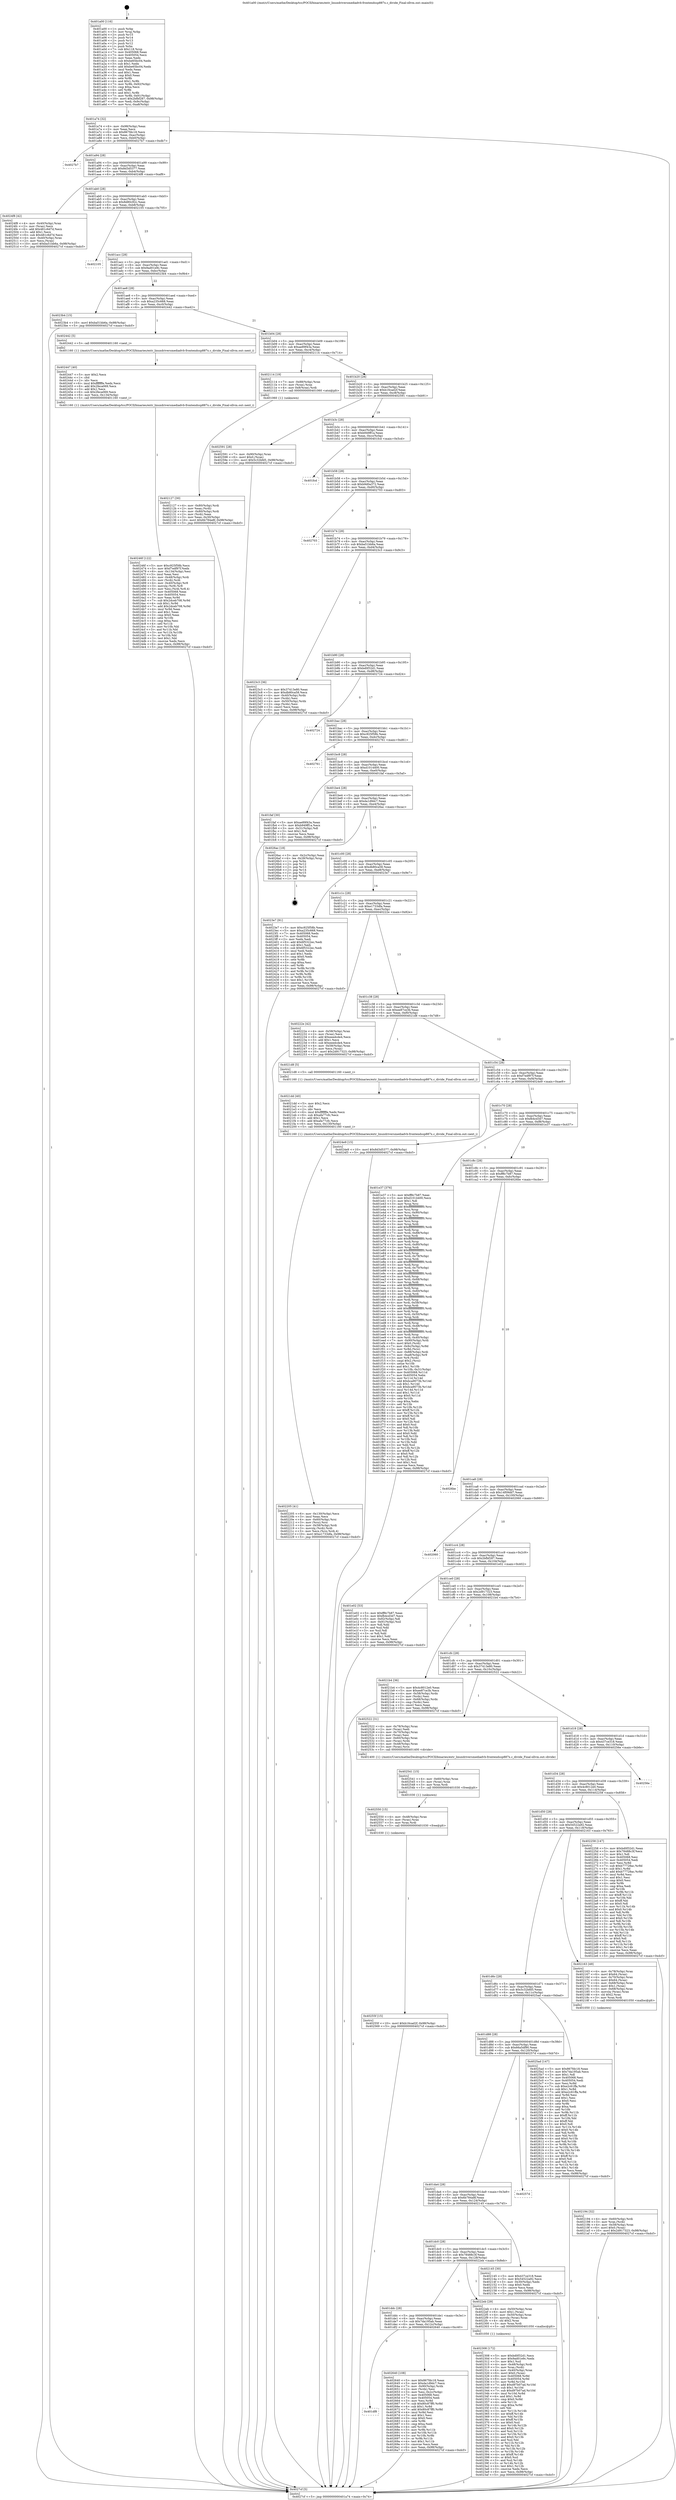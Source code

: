 digraph "0x401a00" {
  label = "0x401a00 (/mnt/c/Users/mathe/Desktop/tcc/POCII/binaries/extr_linuxdriversmediadvb-frontendssp887x.c_divide_Final-ollvm.out::main(0))"
  labelloc = "t"
  node[shape=record]

  Entry [label="",width=0.3,height=0.3,shape=circle,fillcolor=black,style=filled]
  "0x401a74" [label="{
     0x401a74 [32]\l
     | [instrs]\l
     &nbsp;&nbsp;0x401a74 \<+6\>: mov -0x98(%rbp),%eax\l
     &nbsp;&nbsp;0x401a7a \<+2\>: mov %eax,%ecx\l
     &nbsp;&nbsp;0x401a7c \<+6\>: sub $0x867fdc18,%ecx\l
     &nbsp;&nbsp;0x401a82 \<+6\>: mov %eax,-0xac(%rbp)\l
     &nbsp;&nbsp;0x401a88 \<+6\>: mov %ecx,-0xb0(%rbp)\l
     &nbsp;&nbsp;0x401a8e \<+6\>: je 00000000004027b7 \<main+0xdb7\>\l
  }"]
  "0x4027b7" [label="{
     0x4027b7\l
  }", style=dashed]
  "0x401a94" [label="{
     0x401a94 [28]\l
     | [instrs]\l
     &nbsp;&nbsp;0x401a94 \<+5\>: jmp 0000000000401a99 \<main+0x99\>\l
     &nbsp;&nbsp;0x401a99 \<+6\>: mov -0xac(%rbp),%eax\l
     &nbsp;&nbsp;0x401a9f \<+5\>: sub $0x8d3d5377,%eax\l
     &nbsp;&nbsp;0x401aa4 \<+6\>: mov %eax,-0xb4(%rbp)\l
     &nbsp;&nbsp;0x401aaa \<+6\>: je 00000000004024f8 \<main+0xaf8\>\l
  }"]
  Exit [label="",width=0.3,height=0.3,shape=circle,fillcolor=black,style=filled,peripheries=2]
  "0x4024f8" [label="{
     0x4024f8 [42]\l
     | [instrs]\l
     &nbsp;&nbsp;0x4024f8 \<+4\>: mov -0x40(%rbp),%rax\l
     &nbsp;&nbsp;0x4024fc \<+2\>: mov (%rax),%ecx\l
     &nbsp;&nbsp;0x4024fe \<+6\>: add $0x481c6d7d,%ecx\l
     &nbsp;&nbsp;0x402504 \<+3\>: add $0x1,%ecx\l
     &nbsp;&nbsp;0x402507 \<+6\>: sub $0x481c6d7d,%ecx\l
     &nbsp;&nbsp;0x40250d \<+4\>: mov -0x40(%rbp),%rax\l
     &nbsp;&nbsp;0x402511 \<+2\>: mov %ecx,(%rax)\l
     &nbsp;&nbsp;0x402513 \<+10\>: movl $0xba51bb6a,-0x98(%rbp)\l
     &nbsp;&nbsp;0x40251d \<+5\>: jmp 00000000004027cf \<main+0xdcf\>\l
  }"]
  "0x401ab0" [label="{
     0x401ab0 [28]\l
     | [instrs]\l
     &nbsp;&nbsp;0x401ab0 \<+5\>: jmp 0000000000401ab5 \<main+0xb5\>\l
     &nbsp;&nbsp;0x401ab5 \<+6\>: mov -0xac(%rbp),%eax\l
     &nbsp;&nbsp;0x401abb \<+5\>: sub $0x8d80c92c,%eax\l
     &nbsp;&nbsp;0x401ac0 \<+6\>: mov %eax,-0xb8(%rbp)\l
     &nbsp;&nbsp;0x401ac6 \<+6\>: je 0000000000402105 \<main+0x705\>\l
  }"]
  "0x401df8" [label="{
     0x401df8\l
  }", style=dashed]
  "0x402105" [label="{
     0x402105\l
  }", style=dashed]
  "0x401acc" [label="{
     0x401acc [28]\l
     | [instrs]\l
     &nbsp;&nbsp;0x401acc \<+5\>: jmp 0000000000401ad1 \<main+0xd1\>\l
     &nbsp;&nbsp;0x401ad1 \<+6\>: mov -0xac(%rbp),%eax\l
     &nbsp;&nbsp;0x401ad7 \<+5\>: sub $0x9ad01e9c,%eax\l
     &nbsp;&nbsp;0x401adc \<+6\>: mov %eax,-0xbc(%rbp)\l
     &nbsp;&nbsp;0x401ae2 \<+6\>: je 00000000004023b4 \<main+0x9b4\>\l
  }"]
  "0x402640" [label="{
     0x402640 [108]\l
     | [instrs]\l
     &nbsp;&nbsp;0x402640 \<+5\>: mov $0x867fdc18,%eax\l
     &nbsp;&nbsp;0x402645 \<+5\>: mov $0xda1d9dc7,%ecx\l
     &nbsp;&nbsp;0x40264a \<+7\>: mov -0x90(%rbp),%rdx\l
     &nbsp;&nbsp;0x402651 \<+2\>: mov (%rdx),%esi\l
     &nbsp;&nbsp;0x402653 \<+3\>: mov %esi,-0x2c(%rbp)\l
     &nbsp;&nbsp;0x402656 \<+7\>: mov 0x405068,%esi\l
     &nbsp;&nbsp;0x40265d \<+7\>: mov 0x405054,%edi\l
     &nbsp;&nbsp;0x402664 \<+3\>: mov %esi,%r8d\l
     &nbsp;&nbsp;0x402667 \<+7\>: sub $0x80c87ff0,%r8d\l
     &nbsp;&nbsp;0x40266e \<+4\>: sub $0x1,%r8d\l
     &nbsp;&nbsp;0x402672 \<+7\>: add $0x80c87ff0,%r8d\l
     &nbsp;&nbsp;0x402679 \<+4\>: imul %r8d,%esi\l
     &nbsp;&nbsp;0x40267d \<+3\>: and $0x1,%esi\l
     &nbsp;&nbsp;0x402680 \<+3\>: cmp $0x0,%esi\l
     &nbsp;&nbsp;0x402683 \<+4\>: sete %r9b\l
     &nbsp;&nbsp;0x402687 \<+3\>: cmp $0xa,%edi\l
     &nbsp;&nbsp;0x40268a \<+4\>: setl %r10b\l
     &nbsp;&nbsp;0x40268e \<+3\>: mov %r9b,%r11b\l
     &nbsp;&nbsp;0x402691 \<+3\>: and %r10b,%r11b\l
     &nbsp;&nbsp;0x402694 \<+3\>: xor %r10b,%r9b\l
     &nbsp;&nbsp;0x402697 \<+3\>: or %r9b,%r11b\l
     &nbsp;&nbsp;0x40269a \<+4\>: test $0x1,%r11b\l
     &nbsp;&nbsp;0x40269e \<+3\>: cmovne %ecx,%eax\l
     &nbsp;&nbsp;0x4026a1 \<+6\>: mov %eax,-0x98(%rbp)\l
     &nbsp;&nbsp;0x4026a7 \<+5\>: jmp 00000000004027cf \<main+0xdcf\>\l
  }"]
  "0x4023b4" [label="{
     0x4023b4 [15]\l
     | [instrs]\l
     &nbsp;&nbsp;0x4023b4 \<+10\>: movl $0xba51bb6a,-0x98(%rbp)\l
     &nbsp;&nbsp;0x4023be \<+5\>: jmp 00000000004027cf \<main+0xdcf\>\l
  }"]
  "0x401ae8" [label="{
     0x401ae8 [28]\l
     | [instrs]\l
     &nbsp;&nbsp;0x401ae8 \<+5\>: jmp 0000000000401aed \<main+0xed\>\l
     &nbsp;&nbsp;0x401aed \<+6\>: mov -0xac(%rbp),%eax\l
     &nbsp;&nbsp;0x401af3 \<+5\>: sub $0xa235c668,%eax\l
     &nbsp;&nbsp;0x401af8 \<+6\>: mov %eax,-0xc0(%rbp)\l
     &nbsp;&nbsp;0x401afe \<+6\>: je 0000000000402442 \<main+0xa42\>\l
  }"]
  "0x40255f" [label="{
     0x40255f [15]\l
     | [instrs]\l
     &nbsp;&nbsp;0x40255f \<+10\>: movl $0xb16cad2f,-0x98(%rbp)\l
     &nbsp;&nbsp;0x402569 \<+5\>: jmp 00000000004027cf \<main+0xdcf\>\l
  }"]
  "0x402442" [label="{
     0x402442 [5]\l
     | [instrs]\l
     &nbsp;&nbsp;0x402442 \<+5\>: call 0000000000401160 \<next_i\>\l
     | [calls]\l
     &nbsp;&nbsp;0x401160 \{1\} (/mnt/c/Users/mathe/Desktop/tcc/POCII/binaries/extr_linuxdriversmediadvb-frontendssp887x.c_divide_Final-ollvm.out::next_i)\l
  }"]
  "0x401b04" [label="{
     0x401b04 [28]\l
     | [instrs]\l
     &nbsp;&nbsp;0x401b04 \<+5\>: jmp 0000000000401b09 \<main+0x109\>\l
     &nbsp;&nbsp;0x401b09 \<+6\>: mov -0xac(%rbp),%eax\l
     &nbsp;&nbsp;0x401b0f \<+5\>: sub $0xae89f43a,%eax\l
     &nbsp;&nbsp;0x401b14 \<+6\>: mov %eax,-0xc4(%rbp)\l
     &nbsp;&nbsp;0x401b1a \<+6\>: je 0000000000402114 \<main+0x714\>\l
  }"]
  "0x402550" [label="{
     0x402550 [15]\l
     | [instrs]\l
     &nbsp;&nbsp;0x402550 \<+4\>: mov -0x48(%rbp),%rax\l
     &nbsp;&nbsp;0x402554 \<+3\>: mov (%rax),%rax\l
     &nbsp;&nbsp;0x402557 \<+3\>: mov %rax,%rdi\l
     &nbsp;&nbsp;0x40255a \<+5\>: call 0000000000401030 \<free@plt\>\l
     | [calls]\l
     &nbsp;&nbsp;0x401030 \{1\} (unknown)\l
  }"]
  "0x402114" [label="{
     0x402114 [19]\l
     | [instrs]\l
     &nbsp;&nbsp;0x402114 \<+7\>: mov -0x88(%rbp),%rax\l
     &nbsp;&nbsp;0x40211b \<+3\>: mov (%rax),%rax\l
     &nbsp;&nbsp;0x40211e \<+4\>: mov 0x8(%rax),%rdi\l
     &nbsp;&nbsp;0x402122 \<+5\>: call 0000000000401060 \<atoi@plt\>\l
     | [calls]\l
     &nbsp;&nbsp;0x401060 \{1\} (unknown)\l
  }"]
  "0x401b20" [label="{
     0x401b20 [28]\l
     | [instrs]\l
     &nbsp;&nbsp;0x401b20 \<+5\>: jmp 0000000000401b25 \<main+0x125\>\l
     &nbsp;&nbsp;0x401b25 \<+6\>: mov -0xac(%rbp),%eax\l
     &nbsp;&nbsp;0x401b2b \<+5\>: sub $0xb16cad2f,%eax\l
     &nbsp;&nbsp;0x401b30 \<+6\>: mov %eax,-0xc8(%rbp)\l
     &nbsp;&nbsp;0x401b36 \<+6\>: je 0000000000402591 \<main+0xb91\>\l
  }"]
  "0x402541" [label="{
     0x402541 [15]\l
     | [instrs]\l
     &nbsp;&nbsp;0x402541 \<+4\>: mov -0x60(%rbp),%rax\l
     &nbsp;&nbsp;0x402545 \<+3\>: mov (%rax),%rax\l
     &nbsp;&nbsp;0x402548 \<+3\>: mov %rax,%rdi\l
     &nbsp;&nbsp;0x40254b \<+5\>: call 0000000000401030 \<free@plt\>\l
     | [calls]\l
     &nbsp;&nbsp;0x401030 \{1\} (unknown)\l
  }"]
  "0x402591" [label="{
     0x402591 [28]\l
     | [instrs]\l
     &nbsp;&nbsp;0x402591 \<+7\>: mov -0x90(%rbp),%rax\l
     &nbsp;&nbsp;0x402598 \<+6\>: movl $0x0,(%rax)\l
     &nbsp;&nbsp;0x40259e \<+10\>: movl $0x5c32bfd5,-0x98(%rbp)\l
     &nbsp;&nbsp;0x4025a8 \<+5\>: jmp 00000000004027cf \<main+0xdcf\>\l
  }"]
  "0x401b3c" [label="{
     0x401b3c [28]\l
     | [instrs]\l
     &nbsp;&nbsp;0x401b3c \<+5\>: jmp 0000000000401b41 \<main+0x141\>\l
     &nbsp;&nbsp;0x401b41 \<+6\>: mov -0xac(%rbp),%eax\l
     &nbsp;&nbsp;0x401b47 \<+5\>: sub $0xb949ff1a,%eax\l
     &nbsp;&nbsp;0x401b4c \<+6\>: mov %eax,-0xcc(%rbp)\l
     &nbsp;&nbsp;0x401b52 \<+6\>: je 0000000000401fcd \<main+0x5cd\>\l
  }"]
  "0x40246f" [label="{
     0x40246f [122]\l
     | [instrs]\l
     &nbsp;&nbsp;0x40246f \<+5\>: mov $0xc925f58b,%ecx\l
     &nbsp;&nbsp;0x402474 \<+5\>: mov $0xf7edf97f,%edx\l
     &nbsp;&nbsp;0x402479 \<+6\>: mov -0x134(%rbp),%esi\l
     &nbsp;&nbsp;0x40247f \<+3\>: imul %eax,%esi\l
     &nbsp;&nbsp;0x402482 \<+4\>: mov -0x48(%rbp),%rdi\l
     &nbsp;&nbsp;0x402486 \<+3\>: mov (%rdi),%rdi\l
     &nbsp;&nbsp;0x402489 \<+4\>: mov -0x40(%rbp),%r8\l
     &nbsp;&nbsp;0x40248d \<+3\>: movslq (%r8),%r8\l
     &nbsp;&nbsp;0x402490 \<+4\>: mov %esi,(%rdi,%r8,4)\l
     &nbsp;&nbsp;0x402494 \<+7\>: mov 0x405068,%eax\l
     &nbsp;&nbsp;0x40249b \<+7\>: mov 0x405054,%esi\l
     &nbsp;&nbsp;0x4024a2 \<+3\>: mov %eax,%r9d\l
     &nbsp;&nbsp;0x4024a5 \<+7\>: sub $0x2dceb708,%r9d\l
     &nbsp;&nbsp;0x4024ac \<+4\>: sub $0x1,%r9d\l
     &nbsp;&nbsp;0x4024b0 \<+7\>: add $0x2dceb708,%r9d\l
     &nbsp;&nbsp;0x4024b7 \<+4\>: imul %r9d,%eax\l
     &nbsp;&nbsp;0x4024bb \<+3\>: and $0x1,%eax\l
     &nbsp;&nbsp;0x4024be \<+3\>: cmp $0x0,%eax\l
     &nbsp;&nbsp;0x4024c1 \<+4\>: sete %r10b\l
     &nbsp;&nbsp;0x4024c5 \<+3\>: cmp $0xa,%esi\l
     &nbsp;&nbsp;0x4024c8 \<+4\>: setl %r11b\l
     &nbsp;&nbsp;0x4024cc \<+3\>: mov %r10b,%bl\l
     &nbsp;&nbsp;0x4024cf \<+3\>: and %r11b,%bl\l
     &nbsp;&nbsp;0x4024d2 \<+3\>: xor %r11b,%r10b\l
     &nbsp;&nbsp;0x4024d5 \<+3\>: or %r10b,%bl\l
     &nbsp;&nbsp;0x4024d8 \<+3\>: test $0x1,%bl\l
     &nbsp;&nbsp;0x4024db \<+3\>: cmovne %edx,%ecx\l
     &nbsp;&nbsp;0x4024de \<+6\>: mov %ecx,-0x98(%rbp)\l
     &nbsp;&nbsp;0x4024e4 \<+5\>: jmp 00000000004027cf \<main+0xdcf\>\l
  }"]
  "0x401fcd" [label="{
     0x401fcd\l
  }", style=dashed]
  "0x401b58" [label="{
     0x401b58 [28]\l
     | [instrs]\l
     &nbsp;&nbsp;0x401b58 \<+5\>: jmp 0000000000401b5d \<main+0x15d\>\l
     &nbsp;&nbsp;0x401b5d \<+6\>: mov -0xac(%rbp),%eax\l
     &nbsp;&nbsp;0x401b63 \<+5\>: sub $0xb9d0a372,%eax\l
     &nbsp;&nbsp;0x401b68 \<+6\>: mov %eax,-0xd0(%rbp)\l
     &nbsp;&nbsp;0x401b6e \<+6\>: je 0000000000402703 \<main+0xd03\>\l
  }"]
  "0x402447" [label="{
     0x402447 [40]\l
     | [instrs]\l
     &nbsp;&nbsp;0x402447 \<+5\>: mov $0x2,%ecx\l
     &nbsp;&nbsp;0x40244c \<+1\>: cltd\l
     &nbsp;&nbsp;0x40244d \<+2\>: idiv %ecx\l
     &nbsp;&nbsp;0x40244f \<+6\>: imul $0xfffffffe,%edx,%ecx\l
     &nbsp;&nbsp;0x402455 \<+6\>: add $0x2feca069,%ecx\l
     &nbsp;&nbsp;0x40245b \<+3\>: add $0x1,%ecx\l
     &nbsp;&nbsp;0x40245e \<+6\>: sub $0x2feca069,%ecx\l
     &nbsp;&nbsp;0x402464 \<+6\>: mov %ecx,-0x134(%rbp)\l
     &nbsp;&nbsp;0x40246a \<+5\>: call 0000000000401160 \<next_i\>\l
     | [calls]\l
     &nbsp;&nbsp;0x401160 \{1\} (/mnt/c/Users/mathe/Desktop/tcc/POCII/binaries/extr_linuxdriversmediadvb-frontendssp887x.c_divide_Final-ollvm.out::next_i)\l
  }"]
  "0x402703" [label="{
     0x402703\l
  }", style=dashed]
  "0x401b74" [label="{
     0x401b74 [28]\l
     | [instrs]\l
     &nbsp;&nbsp;0x401b74 \<+5\>: jmp 0000000000401b79 \<main+0x179\>\l
     &nbsp;&nbsp;0x401b79 \<+6\>: mov -0xac(%rbp),%eax\l
     &nbsp;&nbsp;0x401b7f \<+5\>: sub $0xba51bb6a,%eax\l
     &nbsp;&nbsp;0x401b84 \<+6\>: mov %eax,-0xd4(%rbp)\l
     &nbsp;&nbsp;0x401b8a \<+6\>: je 00000000004023c3 \<main+0x9c3\>\l
  }"]
  "0x402308" [label="{
     0x402308 [172]\l
     | [instrs]\l
     &nbsp;&nbsp;0x402308 \<+5\>: mov $0xbd0f32d1,%ecx\l
     &nbsp;&nbsp;0x40230d \<+5\>: mov $0x9ad01e9c,%edx\l
     &nbsp;&nbsp;0x402312 \<+3\>: mov $0x1,%sil\l
     &nbsp;&nbsp;0x402315 \<+4\>: mov -0x48(%rbp),%rdi\l
     &nbsp;&nbsp;0x402319 \<+3\>: mov %rax,(%rdi)\l
     &nbsp;&nbsp;0x40231c \<+4\>: mov -0x40(%rbp),%rax\l
     &nbsp;&nbsp;0x402320 \<+6\>: movl $0x0,(%rax)\l
     &nbsp;&nbsp;0x402326 \<+8\>: mov 0x405068,%r8d\l
     &nbsp;&nbsp;0x40232e \<+8\>: mov 0x405054,%r9d\l
     &nbsp;&nbsp;0x402336 \<+3\>: mov %r8d,%r10d\l
     &nbsp;&nbsp;0x402339 \<+7\>: add $0xd97b07ad,%r10d\l
     &nbsp;&nbsp;0x402340 \<+4\>: sub $0x1,%r10d\l
     &nbsp;&nbsp;0x402344 \<+7\>: sub $0xd97b07ad,%r10d\l
     &nbsp;&nbsp;0x40234b \<+4\>: imul %r10d,%r8d\l
     &nbsp;&nbsp;0x40234f \<+4\>: and $0x1,%r8d\l
     &nbsp;&nbsp;0x402353 \<+4\>: cmp $0x0,%r8d\l
     &nbsp;&nbsp;0x402357 \<+4\>: sete %r11b\l
     &nbsp;&nbsp;0x40235b \<+4\>: cmp $0xa,%r9d\l
     &nbsp;&nbsp;0x40235f \<+3\>: setl %bl\l
     &nbsp;&nbsp;0x402362 \<+3\>: mov %r11b,%r14b\l
     &nbsp;&nbsp;0x402365 \<+4\>: xor $0xff,%r14b\l
     &nbsp;&nbsp;0x402369 \<+3\>: mov %bl,%r15b\l
     &nbsp;&nbsp;0x40236c \<+4\>: xor $0xff,%r15b\l
     &nbsp;&nbsp;0x402370 \<+4\>: xor $0x0,%sil\l
     &nbsp;&nbsp;0x402374 \<+3\>: mov %r14b,%r12b\l
     &nbsp;&nbsp;0x402377 \<+4\>: and $0x0,%r12b\l
     &nbsp;&nbsp;0x40237b \<+3\>: and %sil,%r11b\l
     &nbsp;&nbsp;0x40237e \<+3\>: mov %r15b,%r13b\l
     &nbsp;&nbsp;0x402381 \<+4\>: and $0x0,%r13b\l
     &nbsp;&nbsp;0x402385 \<+3\>: and %sil,%bl\l
     &nbsp;&nbsp;0x402388 \<+3\>: or %r11b,%r12b\l
     &nbsp;&nbsp;0x40238b \<+3\>: or %bl,%r13b\l
     &nbsp;&nbsp;0x40238e \<+3\>: xor %r13b,%r12b\l
     &nbsp;&nbsp;0x402391 \<+3\>: or %r15b,%r14b\l
     &nbsp;&nbsp;0x402394 \<+4\>: xor $0xff,%r14b\l
     &nbsp;&nbsp;0x402398 \<+4\>: or $0x0,%sil\l
     &nbsp;&nbsp;0x40239c \<+3\>: and %sil,%r14b\l
     &nbsp;&nbsp;0x40239f \<+3\>: or %r14b,%r12b\l
     &nbsp;&nbsp;0x4023a2 \<+4\>: test $0x1,%r12b\l
     &nbsp;&nbsp;0x4023a6 \<+3\>: cmovne %edx,%ecx\l
     &nbsp;&nbsp;0x4023a9 \<+6\>: mov %ecx,-0x98(%rbp)\l
     &nbsp;&nbsp;0x4023af \<+5\>: jmp 00000000004027cf \<main+0xdcf\>\l
  }"]
  "0x4023c3" [label="{
     0x4023c3 [36]\l
     | [instrs]\l
     &nbsp;&nbsp;0x4023c3 \<+5\>: mov $0x37413e80,%eax\l
     &nbsp;&nbsp;0x4023c8 \<+5\>: mov $0xdb80ca58,%ecx\l
     &nbsp;&nbsp;0x4023cd \<+4\>: mov -0x40(%rbp),%rdx\l
     &nbsp;&nbsp;0x4023d1 \<+2\>: mov (%rdx),%esi\l
     &nbsp;&nbsp;0x4023d3 \<+4\>: mov -0x50(%rbp),%rdx\l
     &nbsp;&nbsp;0x4023d7 \<+2\>: cmp (%rdx),%esi\l
     &nbsp;&nbsp;0x4023d9 \<+3\>: cmovl %ecx,%eax\l
     &nbsp;&nbsp;0x4023dc \<+6\>: mov %eax,-0x98(%rbp)\l
     &nbsp;&nbsp;0x4023e2 \<+5\>: jmp 00000000004027cf \<main+0xdcf\>\l
  }"]
  "0x401b90" [label="{
     0x401b90 [28]\l
     | [instrs]\l
     &nbsp;&nbsp;0x401b90 \<+5\>: jmp 0000000000401b95 \<main+0x195\>\l
     &nbsp;&nbsp;0x401b95 \<+6\>: mov -0xac(%rbp),%eax\l
     &nbsp;&nbsp;0x401b9b \<+5\>: sub $0xbd0f32d1,%eax\l
     &nbsp;&nbsp;0x401ba0 \<+6\>: mov %eax,-0xd8(%rbp)\l
     &nbsp;&nbsp;0x401ba6 \<+6\>: je 0000000000402724 \<main+0xd24\>\l
  }"]
  "0x401ddc" [label="{
     0x401ddc [28]\l
     | [instrs]\l
     &nbsp;&nbsp;0x401ddc \<+5\>: jmp 0000000000401de1 \<main+0x3e1\>\l
     &nbsp;&nbsp;0x401de1 \<+6\>: mov -0xac(%rbp),%eax\l
     &nbsp;&nbsp;0x401de7 \<+5\>: sub $0x7da195ab,%eax\l
     &nbsp;&nbsp;0x401dec \<+6\>: mov %eax,-0x12c(%rbp)\l
     &nbsp;&nbsp;0x401df2 \<+6\>: je 0000000000402640 \<main+0xc40\>\l
  }"]
  "0x402724" [label="{
     0x402724\l
  }", style=dashed]
  "0x401bac" [label="{
     0x401bac [28]\l
     | [instrs]\l
     &nbsp;&nbsp;0x401bac \<+5\>: jmp 0000000000401bb1 \<main+0x1b1\>\l
     &nbsp;&nbsp;0x401bb1 \<+6\>: mov -0xac(%rbp),%eax\l
     &nbsp;&nbsp;0x401bb7 \<+5\>: sub $0xc925f58b,%eax\l
     &nbsp;&nbsp;0x401bbc \<+6\>: mov %eax,-0xdc(%rbp)\l
     &nbsp;&nbsp;0x401bc2 \<+6\>: je 0000000000402761 \<main+0xd61\>\l
  }"]
  "0x4022eb" [label="{
     0x4022eb [29]\l
     | [instrs]\l
     &nbsp;&nbsp;0x4022eb \<+4\>: mov -0x50(%rbp),%rax\l
     &nbsp;&nbsp;0x4022ef \<+6\>: movl $0x1,(%rax)\l
     &nbsp;&nbsp;0x4022f5 \<+4\>: mov -0x50(%rbp),%rax\l
     &nbsp;&nbsp;0x4022f9 \<+3\>: movslq (%rax),%rax\l
     &nbsp;&nbsp;0x4022fc \<+4\>: shl $0x2,%rax\l
     &nbsp;&nbsp;0x402300 \<+3\>: mov %rax,%rdi\l
     &nbsp;&nbsp;0x402303 \<+5\>: call 0000000000401050 \<malloc@plt\>\l
     | [calls]\l
     &nbsp;&nbsp;0x401050 \{1\} (unknown)\l
  }"]
  "0x402761" [label="{
     0x402761\l
  }", style=dashed]
  "0x401bc8" [label="{
     0x401bc8 [28]\l
     | [instrs]\l
     &nbsp;&nbsp;0x401bc8 \<+5\>: jmp 0000000000401bcd \<main+0x1cd\>\l
     &nbsp;&nbsp;0x401bcd \<+6\>: mov -0xac(%rbp),%eax\l
     &nbsp;&nbsp;0x401bd3 \<+5\>: sub $0xd1014400,%eax\l
     &nbsp;&nbsp;0x401bd8 \<+6\>: mov %eax,-0xe0(%rbp)\l
     &nbsp;&nbsp;0x401bde \<+6\>: je 0000000000401faf \<main+0x5af\>\l
  }"]
  "0x402205" [label="{
     0x402205 [41]\l
     | [instrs]\l
     &nbsp;&nbsp;0x402205 \<+6\>: mov -0x130(%rbp),%ecx\l
     &nbsp;&nbsp;0x40220b \<+3\>: imul %eax,%ecx\l
     &nbsp;&nbsp;0x40220e \<+4\>: mov -0x60(%rbp),%rsi\l
     &nbsp;&nbsp;0x402212 \<+3\>: mov (%rsi),%rsi\l
     &nbsp;&nbsp;0x402215 \<+4\>: mov -0x58(%rbp),%rdi\l
     &nbsp;&nbsp;0x402219 \<+3\>: movslq (%rdi),%rdi\l
     &nbsp;&nbsp;0x40221c \<+3\>: mov %ecx,(%rsi,%rdi,4)\l
     &nbsp;&nbsp;0x40221f \<+10\>: movl $0xe1733dfa,-0x98(%rbp)\l
     &nbsp;&nbsp;0x402229 \<+5\>: jmp 00000000004027cf \<main+0xdcf\>\l
  }"]
  "0x401faf" [label="{
     0x401faf [30]\l
     | [instrs]\l
     &nbsp;&nbsp;0x401faf \<+5\>: mov $0xae89f43a,%eax\l
     &nbsp;&nbsp;0x401fb4 \<+5\>: mov $0xb949ff1a,%ecx\l
     &nbsp;&nbsp;0x401fb9 \<+3\>: mov -0x31(%rbp),%dl\l
     &nbsp;&nbsp;0x401fbc \<+3\>: test $0x1,%dl\l
     &nbsp;&nbsp;0x401fbf \<+3\>: cmovne %ecx,%eax\l
     &nbsp;&nbsp;0x401fc2 \<+6\>: mov %eax,-0x98(%rbp)\l
     &nbsp;&nbsp;0x401fc8 \<+5\>: jmp 00000000004027cf \<main+0xdcf\>\l
  }"]
  "0x401be4" [label="{
     0x401be4 [28]\l
     | [instrs]\l
     &nbsp;&nbsp;0x401be4 \<+5\>: jmp 0000000000401be9 \<main+0x1e9\>\l
     &nbsp;&nbsp;0x401be9 \<+6\>: mov -0xac(%rbp),%eax\l
     &nbsp;&nbsp;0x401bef \<+5\>: sub $0xda1d9dc7,%eax\l
     &nbsp;&nbsp;0x401bf4 \<+6\>: mov %eax,-0xe4(%rbp)\l
     &nbsp;&nbsp;0x401bfa \<+6\>: je 00000000004026ac \<main+0xcac\>\l
  }"]
  "0x4021dd" [label="{
     0x4021dd [40]\l
     | [instrs]\l
     &nbsp;&nbsp;0x4021dd \<+5\>: mov $0x2,%ecx\l
     &nbsp;&nbsp;0x4021e2 \<+1\>: cltd\l
     &nbsp;&nbsp;0x4021e3 \<+2\>: idiv %ecx\l
     &nbsp;&nbsp;0x4021e5 \<+6\>: imul $0xfffffffe,%edx,%ecx\l
     &nbsp;&nbsp;0x4021eb \<+6\>: sub $0xafa77cfc,%ecx\l
     &nbsp;&nbsp;0x4021f1 \<+3\>: add $0x1,%ecx\l
     &nbsp;&nbsp;0x4021f4 \<+6\>: add $0xafa77cfc,%ecx\l
     &nbsp;&nbsp;0x4021fa \<+6\>: mov %ecx,-0x130(%rbp)\l
     &nbsp;&nbsp;0x402200 \<+5\>: call 0000000000401160 \<next_i\>\l
     | [calls]\l
     &nbsp;&nbsp;0x401160 \{1\} (/mnt/c/Users/mathe/Desktop/tcc/POCII/binaries/extr_linuxdriversmediadvb-frontendssp887x.c_divide_Final-ollvm.out::next_i)\l
  }"]
  "0x4026ac" [label="{
     0x4026ac [18]\l
     | [instrs]\l
     &nbsp;&nbsp;0x4026ac \<+3\>: mov -0x2c(%rbp),%eax\l
     &nbsp;&nbsp;0x4026af \<+4\>: lea -0x28(%rbp),%rsp\l
     &nbsp;&nbsp;0x4026b3 \<+1\>: pop %rbx\l
     &nbsp;&nbsp;0x4026b4 \<+2\>: pop %r12\l
     &nbsp;&nbsp;0x4026b6 \<+2\>: pop %r13\l
     &nbsp;&nbsp;0x4026b8 \<+2\>: pop %r14\l
     &nbsp;&nbsp;0x4026ba \<+2\>: pop %r15\l
     &nbsp;&nbsp;0x4026bc \<+1\>: pop %rbp\l
     &nbsp;&nbsp;0x4026bd \<+1\>: ret\l
  }"]
  "0x401c00" [label="{
     0x401c00 [28]\l
     | [instrs]\l
     &nbsp;&nbsp;0x401c00 \<+5\>: jmp 0000000000401c05 \<main+0x205\>\l
     &nbsp;&nbsp;0x401c05 \<+6\>: mov -0xac(%rbp),%eax\l
     &nbsp;&nbsp;0x401c0b \<+5\>: sub $0xdb80ca58,%eax\l
     &nbsp;&nbsp;0x401c10 \<+6\>: mov %eax,-0xe8(%rbp)\l
     &nbsp;&nbsp;0x401c16 \<+6\>: je 00000000004023e7 \<main+0x9e7\>\l
  }"]
  "0x402194" [label="{
     0x402194 [32]\l
     | [instrs]\l
     &nbsp;&nbsp;0x402194 \<+4\>: mov -0x60(%rbp),%rdi\l
     &nbsp;&nbsp;0x402198 \<+3\>: mov %rax,(%rdi)\l
     &nbsp;&nbsp;0x40219b \<+4\>: mov -0x58(%rbp),%rax\l
     &nbsp;&nbsp;0x40219f \<+6\>: movl $0x0,(%rax)\l
     &nbsp;&nbsp;0x4021a5 \<+10\>: movl $0x2d917323,-0x98(%rbp)\l
     &nbsp;&nbsp;0x4021af \<+5\>: jmp 00000000004027cf \<main+0xdcf\>\l
  }"]
  "0x4023e7" [label="{
     0x4023e7 [91]\l
     | [instrs]\l
     &nbsp;&nbsp;0x4023e7 \<+5\>: mov $0xc925f58b,%eax\l
     &nbsp;&nbsp;0x4023ec \<+5\>: mov $0xa235c668,%ecx\l
     &nbsp;&nbsp;0x4023f1 \<+7\>: mov 0x405068,%edx\l
     &nbsp;&nbsp;0x4023f8 \<+7\>: mov 0x405054,%esi\l
     &nbsp;&nbsp;0x4023ff \<+2\>: mov %edx,%edi\l
     &nbsp;&nbsp;0x402401 \<+6\>: add $0x6f5322ec,%edi\l
     &nbsp;&nbsp;0x402407 \<+3\>: sub $0x1,%edi\l
     &nbsp;&nbsp;0x40240a \<+6\>: sub $0x6f5322ec,%edi\l
     &nbsp;&nbsp;0x402410 \<+3\>: imul %edi,%edx\l
     &nbsp;&nbsp;0x402413 \<+3\>: and $0x1,%edx\l
     &nbsp;&nbsp;0x402416 \<+3\>: cmp $0x0,%edx\l
     &nbsp;&nbsp;0x402419 \<+4\>: sete %r8b\l
     &nbsp;&nbsp;0x40241d \<+3\>: cmp $0xa,%esi\l
     &nbsp;&nbsp;0x402420 \<+4\>: setl %r9b\l
     &nbsp;&nbsp;0x402424 \<+3\>: mov %r8b,%r10b\l
     &nbsp;&nbsp;0x402427 \<+3\>: and %r9b,%r10b\l
     &nbsp;&nbsp;0x40242a \<+3\>: xor %r9b,%r8b\l
     &nbsp;&nbsp;0x40242d \<+3\>: or %r8b,%r10b\l
     &nbsp;&nbsp;0x402430 \<+4\>: test $0x1,%r10b\l
     &nbsp;&nbsp;0x402434 \<+3\>: cmovne %ecx,%eax\l
     &nbsp;&nbsp;0x402437 \<+6\>: mov %eax,-0x98(%rbp)\l
     &nbsp;&nbsp;0x40243d \<+5\>: jmp 00000000004027cf \<main+0xdcf\>\l
  }"]
  "0x401c1c" [label="{
     0x401c1c [28]\l
     | [instrs]\l
     &nbsp;&nbsp;0x401c1c \<+5\>: jmp 0000000000401c21 \<main+0x221\>\l
     &nbsp;&nbsp;0x401c21 \<+6\>: mov -0xac(%rbp),%eax\l
     &nbsp;&nbsp;0x401c27 \<+5\>: sub $0xe1733dfa,%eax\l
     &nbsp;&nbsp;0x401c2c \<+6\>: mov %eax,-0xec(%rbp)\l
     &nbsp;&nbsp;0x401c32 \<+6\>: je 000000000040222e \<main+0x82e\>\l
  }"]
  "0x401dc0" [label="{
     0x401dc0 [28]\l
     | [instrs]\l
     &nbsp;&nbsp;0x401dc0 \<+5\>: jmp 0000000000401dc5 \<main+0x3c5\>\l
     &nbsp;&nbsp;0x401dc5 \<+6\>: mov -0xac(%rbp),%eax\l
     &nbsp;&nbsp;0x401dcb \<+5\>: sub $0x78488c3f,%eax\l
     &nbsp;&nbsp;0x401dd0 \<+6\>: mov %eax,-0x128(%rbp)\l
     &nbsp;&nbsp;0x401dd6 \<+6\>: je 00000000004022eb \<main+0x8eb\>\l
  }"]
  "0x40222e" [label="{
     0x40222e [42]\l
     | [instrs]\l
     &nbsp;&nbsp;0x40222e \<+4\>: mov -0x58(%rbp),%rax\l
     &nbsp;&nbsp;0x402232 \<+2\>: mov (%rax),%ecx\l
     &nbsp;&nbsp;0x402234 \<+6\>: add $0xeeedcde4,%ecx\l
     &nbsp;&nbsp;0x40223a \<+3\>: add $0x1,%ecx\l
     &nbsp;&nbsp;0x40223d \<+6\>: sub $0xeeedcde4,%ecx\l
     &nbsp;&nbsp;0x402243 \<+4\>: mov -0x58(%rbp),%rax\l
     &nbsp;&nbsp;0x402247 \<+2\>: mov %ecx,(%rax)\l
     &nbsp;&nbsp;0x402249 \<+10\>: movl $0x2d917323,-0x98(%rbp)\l
     &nbsp;&nbsp;0x402253 \<+5\>: jmp 00000000004027cf \<main+0xdcf\>\l
  }"]
  "0x401c38" [label="{
     0x401c38 [28]\l
     | [instrs]\l
     &nbsp;&nbsp;0x401c38 \<+5\>: jmp 0000000000401c3d \<main+0x23d\>\l
     &nbsp;&nbsp;0x401c3d \<+6\>: mov -0xac(%rbp),%eax\l
     &nbsp;&nbsp;0x401c43 \<+5\>: sub $0xee87ce3b,%eax\l
     &nbsp;&nbsp;0x401c48 \<+6\>: mov %eax,-0xf0(%rbp)\l
     &nbsp;&nbsp;0x401c4e \<+6\>: je 00000000004021d8 \<main+0x7d8\>\l
  }"]
  "0x402145" [label="{
     0x402145 [30]\l
     | [instrs]\l
     &nbsp;&nbsp;0x402145 \<+5\>: mov $0x437ce318,%eax\l
     &nbsp;&nbsp;0x40214a \<+5\>: mov $0x54522a92,%ecx\l
     &nbsp;&nbsp;0x40214f \<+3\>: mov -0x30(%rbp),%edx\l
     &nbsp;&nbsp;0x402152 \<+3\>: cmp $0x0,%edx\l
     &nbsp;&nbsp;0x402155 \<+3\>: cmove %ecx,%eax\l
     &nbsp;&nbsp;0x402158 \<+6\>: mov %eax,-0x98(%rbp)\l
     &nbsp;&nbsp;0x40215e \<+5\>: jmp 00000000004027cf \<main+0xdcf\>\l
  }"]
  "0x4021d8" [label="{
     0x4021d8 [5]\l
     | [instrs]\l
     &nbsp;&nbsp;0x4021d8 \<+5\>: call 0000000000401160 \<next_i\>\l
     | [calls]\l
     &nbsp;&nbsp;0x401160 \{1\} (/mnt/c/Users/mathe/Desktop/tcc/POCII/binaries/extr_linuxdriversmediadvb-frontendssp887x.c_divide_Final-ollvm.out::next_i)\l
  }"]
  "0x401c54" [label="{
     0x401c54 [28]\l
     | [instrs]\l
     &nbsp;&nbsp;0x401c54 \<+5\>: jmp 0000000000401c59 \<main+0x259\>\l
     &nbsp;&nbsp;0x401c59 \<+6\>: mov -0xac(%rbp),%eax\l
     &nbsp;&nbsp;0x401c5f \<+5\>: sub $0xf7edf97f,%eax\l
     &nbsp;&nbsp;0x401c64 \<+6\>: mov %eax,-0xf4(%rbp)\l
     &nbsp;&nbsp;0x401c6a \<+6\>: je 00000000004024e9 \<main+0xae9\>\l
  }"]
  "0x401da4" [label="{
     0x401da4 [28]\l
     | [instrs]\l
     &nbsp;&nbsp;0x401da4 \<+5\>: jmp 0000000000401da9 \<main+0x3a9\>\l
     &nbsp;&nbsp;0x401da9 \<+6\>: mov -0xac(%rbp),%eax\l
     &nbsp;&nbsp;0x401daf \<+5\>: sub $0x6b784a8f,%eax\l
     &nbsp;&nbsp;0x401db4 \<+6\>: mov %eax,-0x124(%rbp)\l
     &nbsp;&nbsp;0x401dba \<+6\>: je 0000000000402145 \<main+0x745\>\l
  }"]
  "0x4024e9" [label="{
     0x4024e9 [15]\l
     | [instrs]\l
     &nbsp;&nbsp;0x4024e9 \<+10\>: movl $0x8d3d5377,-0x98(%rbp)\l
     &nbsp;&nbsp;0x4024f3 \<+5\>: jmp 00000000004027cf \<main+0xdcf\>\l
  }"]
  "0x401c70" [label="{
     0x401c70 [28]\l
     | [instrs]\l
     &nbsp;&nbsp;0x401c70 \<+5\>: jmp 0000000000401c75 \<main+0x275\>\l
     &nbsp;&nbsp;0x401c75 \<+6\>: mov -0xac(%rbp),%eax\l
     &nbsp;&nbsp;0x401c7b \<+5\>: sub $0xfb4cd3d7,%eax\l
     &nbsp;&nbsp;0x401c80 \<+6\>: mov %eax,-0xf8(%rbp)\l
     &nbsp;&nbsp;0x401c86 \<+6\>: je 0000000000401e37 \<main+0x437\>\l
  }"]
  "0x40257d" [label="{
     0x40257d\l
  }", style=dashed]
  "0x401e37" [label="{
     0x401e37 [376]\l
     | [instrs]\l
     &nbsp;&nbsp;0x401e37 \<+5\>: mov $0xff8c7b87,%eax\l
     &nbsp;&nbsp;0x401e3c \<+5\>: mov $0xd1014400,%ecx\l
     &nbsp;&nbsp;0x401e41 \<+2\>: mov $0x1,%dl\l
     &nbsp;&nbsp;0x401e43 \<+3\>: mov %rsp,%rsi\l
     &nbsp;&nbsp;0x401e46 \<+4\>: add $0xfffffffffffffff0,%rsi\l
     &nbsp;&nbsp;0x401e4a \<+3\>: mov %rsi,%rsp\l
     &nbsp;&nbsp;0x401e4d \<+7\>: mov %rsi,-0x90(%rbp)\l
     &nbsp;&nbsp;0x401e54 \<+3\>: mov %rsp,%rsi\l
     &nbsp;&nbsp;0x401e57 \<+4\>: add $0xfffffffffffffff0,%rsi\l
     &nbsp;&nbsp;0x401e5b \<+3\>: mov %rsi,%rsp\l
     &nbsp;&nbsp;0x401e5e \<+3\>: mov %rsp,%rdi\l
     &nbsp;&nbsp;0x401e61 \<+4\>: add $0xfffffffffffffff0,%rdi\l
     &nbsp;&nbsp;0x401e65 \<+3\>: mov %rdi,%rsp\l
     &nbsp;&nbsp;0x401e68 \<+7\>: mov %rdi,-0x88(%rbp)\l
     &nbsp;&nbsp;0x401e6f \<+3\>: mov %rsp,%rdi\l
     &nbsp;&nbsp;0x401e72 \<+4\>: add $0xfffffffffffffff0,%rdi\l
     &nbsp;&nbsp;0x401e76 \<+3\>: mov %rdi,%rsp\l
     &nbsp;&nbsp;0x401e79 \<+4\>: mov %rdi,-0x80(%rbp)\l
     &nbsp;&nbsp;0x401e7d \<+3\>: mov %rsp,%rdi\l
     &nbsp;&nbsp;0x401e80 \<+4\>: add $0xfffffffffffffff0,%rdi\l
     &nbsp;&nbsp;0x401e84 \<+3\>: mov %rdi,%rsp\l
     &nbsp;&nbsp;0x401e87 \<+4\>: mov %rdi,-0x78(%rbp)\l
     &nbsp;&nbsp;0x401e8b \<+3\>: mov %rsp,%rdi\l
     &nbsp;&nbsp;0x401e8e \<+4\>: add $0xfffffffffffffff0,%rdi\l
     &nbsp;&nbsp;0x401e92 \<+3\>: mov %rdi,%rsp\l
     &nbsp;&nbsp;0x401e95 \<+4\>: mov %rdi,-0x70(%rbp)\l
     &nbsp;&nbsp;0x401e99 \<+3\>: mov %rsp,%rdi\l
     &nbsp;&nbsp;0x401e9c \<+4\>: add $0xfffffffffffffff0,%rdi\l
     &nbsp;&nbsp;0x401ea0 \<+3\>: mov %rdi,%rsp\l
     &nbsp;&nbsp;0x401ea3 \<+4\>: mov %rdi,-0x68(%rbp)\l
     &nbsp;&nbsp;0x401ea7 \<+3\>: mov %rsp,%rdi\l
     &nbsp;&nbsp;0x401eaa \<+4\>: add $0xfffffffffffffff0,%rdi\l
     &nbsp;&nbsp;0x401eae \<+3\>: mov %rdi,%rsp\l
     &nbsp;&nbsp;0x401eb1 \<+4\>: mov %rdi,-0x60(%rbp)\l
     &nbsp;&nbsp;0x401eb5 \<+3\>: mov %rsp,%rdi\l
     &nbsp;&nbsp;0x401eb8 \<+4\>: add $0xfffffffffffffff0,%rdi\l
     &nbsp;&nbsp;0x401ebc \<+3\>: mov %rdi,%rsp\l
     &nbsp;&nbsp;0x401ebf \<+4\>: mov %rdi,-0x58(%rbp)\l
     &nbsp;&nbsp;0x401ec3 \<+3\>: mov %rsp,%rdi\l
     &nbsp;&nbsp;0x401ec6 \<+4\>: add $0xfffffffffffffff0,%rdi\l
     &nbsp;&nbsp;0x401eca \<+3\>: mov %rdi,%rsp\l
     &nbsp;&nbsp;0x401ecd \<+4\>: mov %rdi,-0x50(%rbp)\l
     &nbsp;&nbsp;0x401ed1 \<+3\>: mov %rsp,%rdi\l
     &nbsp;&nbsp;0x401ed4 \<+4\>: add $0xfffffffffffffff0,%rdi\l
     &nbsp;&nbsp;0x401ed8 \<+3\>: mov %rdi,%rsp\l
     &nbsp;&nbsp;0x401edb \<+4\>: mov %rdi,-0x48(%rbp)\l
     &nbsp;&nbsp;0x401edf \<+3\>: mov %rsp,%rdi\l
     &nbsp;&nbsp;0x401ee2 \<+4\>: add $0xfffffffffffffff0,%rdi\l
     &nbsp;&nbsp;0x401ee6 \<+3\>: mov %rdi,%rsp\l
     &nbsp;&nbsp;0x401ee9 \<+4\>: mov %rdi,-0x40(%rbp)\l
     &nbsp;&nbsp;0x401eed \<+7\>: mov -0x90(%rbp),%rdi\l
     &nbsp;&nbsp;0x401ef4 \<+6\>: movl $0x0,(%rdi)\l
     &nbsp;&nbsp;0x401efa \<+7\>: mov -0x9c(%rbp),%r8d\l
     &nbsp;&nbsp;0x401f01 \<+3\>: mov %r8d,(%rsi)\l
     &nbsp;&nbsp;0x401f04 \<+7\>: mov -0x88(%rbp),%rdi\l
     &nbsp;&nbsp;0x401f0b \<+7\>: mov -0xa8(%rbp),%r9\l
     &nbsp;&nbsp;0x401f12 \<+3\>: mov %r9,(%rdi)\l
     &nbsp;&nbsp;0x401f15 \<+3\>: cmpl $0x2,(%rsi)\l
     &nbsp;&nbsp;0x401f18 \<+4\>: setne %r10b\l
     &nbsp;&nbsp;0x401f1c \<+4\>: and $0x1,%r10b\l
     &nbsp;&nbsp;0x401f20 \<+4\>: mov %r10b,-0x31(%rbp)\l
     &nbsp;&nbsp;0x401f24 \<+8\>: mov 0x405068,%r11d\l
     &nbsp;&nbsp;0x401f2c \<+7\>: mov 0x405054,%ebx\l
     &nbsp;&nbsp;0x401f33 \<+3\>: mov %r11d,%r14d\l
     &nbsp;&nbsp;0x401f36 \<+7\>: add $0xbca9073b,%r14d\l
     &nbsp;&nbsp;0x401f3d \<+4\>: sub $0x1,%r14d\l
     &nbsp;&nbsp;0x401f41 \<+7\>: sub $0xbca9073b,%r14d\l
     &nbsp;&nbsp;0x401f48 \<+4\>: imul %r14d,%r11d\l
     &nbsp;&nbsp;0x401f4c \<+4\>: and $0x1,%r11d\l
     &nbsp;&nbsp;0x401f50 \<+4\>: cmp $0x0,%r11d\l
     &nbsp;&nbsp;0x401f54 \<+4\>: sete %r10b\l
     &nbsp;&nbsp;0x401f58 \<+3\>: cmp $0xa,%ebx\l
     &nbsp;&nbsp;0x401f5b \<+4\>: setl %r15b\l
     &nbsp;&nbsp;0x401f5f \<+3\>: mov %r10b,%r12b\l
     &nbsp;&nbsp;0x401f62 \<+4\>: xor $0xff,%r12b\l
     &nbsp;&nbsp;0x401f66 \<+3\>: mov %r15b,%r13b\l
     &nbsp;&nbsp;0x401f69 \<+4\>: xor $0xff,%r13b\l
     &nbsp;&nbsp;0x401f6d \<+3\>: xor $0x0,%dl\l
     &nbsp;&nbsp;0x401f70 \<+3\>: mov %r12b,%sil\l
     &nbsp;&nbsp;0x401f73 \<+4\>: and $0x0,%sil\l
     &nbsp;&nbsp;0x401f77 \<+3\>: and %dl,%r10b\l
     &nbsp;&nbsp;0x401f7a \<+3\>: mov %r13b,%dil\l
     &nbsp;&nbsp;0x401f7d \<+4\>: and $0x0,%dil\l
     &nbsp;&nbsp;0x401f81 \<+3\>: and %dl,%r15b\l
     &nbsp;&nbsp;0x401f84 \<+3\>: or %r10b,%sil\l
     &nbsp;&nbsp;0x401f87 \<+3\>: or %r15b,%dil\l
     &nbsp;&nbsp;0x401f8a \<+3\>: xor %dil,%sil\l
     &nbsp;&nbsp;0x401f8d \<+3\>: or %r13b,%r12b\l
     &nbsp;&nbsp;0x401f90 \<+4\>: xor $0xff,%r12b\l
     &nbsp;&nbsp;0x401f94 \<+3\>: or $0x0,%dl\l
     &nbsp;&nbsp;0x401f97 \<+3\>: and %dl,%r12b\l
     &nbsp;&nbsp;0x401f9a \<+3\>: or %r12b,%sil\l
     &nbsp;&nbsp;0x401f9d \<+4\>: test $0x1,%sil\l
     &nbsp;&nbsp;0x401fa1 \<+3\>: cmovne %ecx,%eax\l
     &nbsp;&nbsp;0x401fa4 \<+6\>: mov %eax,-0x98(%rbp)\l
     &nbsp;&nbsp;0x401faa \<+5\>: jmp 00000000004027cf \<main+0xdcf\>\l
  }"]
  "0x401c8c" [label="{
     0x401c8c [28]\l
     | [instrs]\l
     &nbsp;&nbsp;0x401c8c \<+5\>: jmp 0000000000401c91 \<main+0x291\>\l
     &nbsp;&nbsp;0x401c91 \<+6\>: mov -0xac(%rbp),%eax\l
     &nbsp;&nbsp;0x401c97 \<+5\>: sub $0xff8c7b87,%eax\l
     &nbsp;&nbsp;0x401c9c \<+6\>: mov %eax,-0xfc(%rbp)\l
     &nbsp;&nbsp;0x401ca2 \<+6\>: je 00000000004026be \<main+0xcbe\>\l
  }"]
  "0x401d88" [label="{
     0x401d88 [28]\l
     | [instrs]\l
     &nbsp;&nbsp;0x401d88 \<+5\>: jmp 0000000000401d8d \<main+0x38d\>\l
     &nbsp;&nbsp;0x401d8d \<+6\>: mov -0xac(%rbp),%eax\l
     &nbsp;&nbsp;0x401d93 \<+5\>: sub $0x66a5df90,%eax\l
     &nbsp;&nbsp;0x401d98 \<+6\>: mov %eax,-0x120(%rbp)\l
     &nbsp;&nbsp;0x401d9e \<+6\>: je 000000000040257d \<main+0xb7d\>\l
  }"]
  "0x4026be" [label="{
     0x4026be\l
  }", style=dashed]
  "0x401ca8" [label="{
     0x401ca8 [28]\l
     | [instrs]\l
     &nbsp;&nbsp;0x401ca8 \<+5\>: jmp 0000000000401cad \<main+0x2ad\>\l
     &nbsp;&nbsp;0x401cad \<+6\>: mov -0xac(%rbp),%eax\l
     &nbsp;&nbsp;0x401cb3 \<+5\>: sub $0x14f09dd7,%eax\l
     &nbsp;&nbsp;0x401cb8 \<+6\>: mov %eax,-0x100(%rbp)\l
     &nbsp;&nbsp;0x401cbe \<+6\>: je 0000000000402060 \<main+0x660\>\l
  }"]
  "0x4025ad" [label="{
     0x4025ad [147]\l
     | [instrs]\l
     &nbsp;&nbsp;0x4025ad \<+5\>: mov $0x867fdc18,%eax\l
     &nbsp;&nbsp;0x4025b2 \<+5\>: mov $0x7da195ab,%ecx\l
     &nbsp;&nbsp;0x4025b7 \<+2\>: mov $0x1,%dl\l
     &nbsp;&nbsp;0x4025b9 \<+7\>: mov 0x405068,%esi\l
     &nbsp;&nbsp;0x4025c0 \<+7\>: mov 0x405054,%edi\l
     &nbsp;&nbsp;0x4025c7 \<+3\>: mov %esi,%r8d\l
     &nbsp;&nbsp;0x4025ca \<+7\>: sub $0xe2c61ffa,%r8d\l
     &nbsp;&nbsp;0x4025d1 \<+4\>: sub $0x1,%r8d\l
     &nbsp;&nbsp;0x4025d5 \<+7\>: add $0xe2c61ffa,%r8d\l
     &nbsp;&nbsp;0x4025dc \<+4\>: imul %r8d,%esi\l
     &nbsp;&nbsp;0x4025e0 \<+3\>: and $0x1,%esi\l
     &nbsp;&nbsp;0x4025e3 \<+3\>: cmp $0x0,%esi\l
     &nbsp;&nbsp;0x4025e6 \<+4\>: sete %r9b\l
     &nbsp;&nbsp;0x4025ea \<+3\>: cmp $0xa,%edi\l
     &nbsp;&nbsp;0x4025ed \<+4\>: setl %r10b\l
     &nbsp;&nbsp;0x4025f1 \<+3\>: mov %r9b,%r11b\l
     &nbsp;&nbsp;0x4025f4 \<+4\>: xor $0xff,%r11b\l
     &nbsp;&nbsp;0x4025f8 \<+3\>: mov %r10b,%bl\l
     &nbsp;&nbsp;0x4025fb \<+3\>: xor $0xff,%bl\l
     &nbsp;&nbsp;0x4025fe \<+3\>: xor $0x0,%dl\l
     &nbsp;&nbsp;0x402601 \<+3\>: mov %r11b,%r14b\l
     &nbsp;&nbsp;0x402604 \<+4\>: and $0x0,%r14b\l
     &nbsp;&nbsp;0x402608 \<+3\>: and %dl,%r9b\l
     &nbsp;&nbsp;0x40260b \<+3\>: mov %bl,%r15b\l
     &nbsp;&nbsp;0x40260e \<+4\>: and $0x0,%r15b\l
     &nbsp;&nbsp;0x402612 \<+3\>: and %dl,%r10b\l
     &nbsp;&nbsp;0x402615 \<+3\>: or %r9b,%r14b\l
     &nbsp;&nbsp;0x402618 \<+3\>: or %r10b,%r15b\l
     &nbsp;&nbsp;0x40261b \<+3\>: xor %r15b,%r14b\l
     &nbsp;&nbsp;0x40261e \<+3\>: or %bl,%r11b\l
     &nbsp;&nbsp;0x402621 \<+4\>: xor $0xff,%r11b\l
     &nbsp;&nbsp;0x402625 \<+3\>: or $0x0,%dl\l
     &nbsp;&nbsp;0x402628 \<+3\>: and %dl,%r11b\l
     &nbsp;&nbsp;0x40262b \<+3\>: or %r11b,%r14b\l
     &nbsp;&nbsp;0x40262e \<+4\>: test $0x1,%r14b\l
     &nbsp;&nbsp;0x402632 \<+3\>: cmovne %ecx,%eax\l
     &nbsp;&nbsp;0x402635 \<+6\>: mov %eax,-0x98(%rbp)\l
     &nbsp;&nbsp;0x40263b \<+5\>: jmp 00000000004027cf \<main+0xdcf\>\l
  }"]
  "0x402060" [label="{
     0x402060\l
  }", style=dashed]
  "0x401cc4" [label="{
     0x401cc4 [28]\l
     | [instrs]\l
     &nbsp;&nbsp;0x401cc4 \<+5\>: jmp 0000000000401cc9 \<main+0x2c9\>\l
     &nbsp;&nbsp;0x401cc9 \<+6\>: mov -0xac(%rbp),%eax\l
     &nbsp;&nbsp;0x401ccf \<+5\>: sub $0x2bfbf287,%eax\l
     &nbsp;&nbsp;0x401cd4 \<+6\>: mov %eax,-0x104(%rbp)\l
     &nbsp;&nbsp;0x401cda \<+6\>: je 0000000000401e02 \<main+0x402\>\l
  }"]
  "0x401d6c" [label="{
     0x401d6c [28]\l
     | [instrs]\l
     &nbsp;&nbsp;0x401d6c \<+5\>: jmp 0000000000401d71 \<main+0x371\>\l
     &nbsp;&nbsp;0x401d71 \<+6\>: mov -0xac(%rbp),%eax\l
     &nbsp;&nbsp;0x401d77 \<+5\>: sub $0x5c32bfd5,%eax\l
     &nbsp;&nbsp;0x401d7c \<+6\>: mov %eax,-0x11c(%rbp)\l
     &nbsp;&nbsp;0x401d82 \<+6\>: je 00000000004025ad \<main+0xbad\>\l
  }"]
  "0x401e02" [label="{
     0x401e02 [53]\l
     | [instrs]\l
     &nbsp;&nbsp;0x401e02 \<+5\>: mov $0xff8c7b87,%eax\l
     &nbsp;&nbsp;0x401e07 \<+5\>: mov $0xfb4cd3d7,%ecx\l
     &nbsp;&nbsp;0x401e0c \<+6\>: mov -0x92(%rbp),%dl\l
     &nbsp;&nbsp;0x401e12 \<+7\>: mov -0x91(%rbp),%sil\l
     &nbsp;&nbsp;0x401e19 \<+3\>: mov %dl,%dil\l
     &nbsp;&nbsp;0x401e1c \<+3\>: and %sil,%dil\l
     &nbsp;&nbsp;0x401e1f \<+3\>: xor %sil,%dl\l
     &nbsp;&nbsp;0x401e22 \<+3\>: or %dl,%dil\l
     &nbsp;&nbsp;0x401e25 \<+4\>: test $0x1,%dil\l
     &nbsp;&nbsp;0x401e29 \<+3\>: cmovne %ecx,%eax\l
     &nbsp;&nbsp;0x401e2c \<+6\>: mov %eax,-0x98(%rbp)\l
     &nbsp;&nbsp;0x401e32 \<+5\>: jmp 00000000004027cf \<main+0xdcf\>\l
  }"]
  "0x401ce0" [label="{
     0x401ce0 [28]\l
     | [instrs]\l
     &nbsp;&nbsp;0x401ce0 \<+5\>: jmp 0000000000401ce5 \<main+0x2e5\>\l
     &nbsp;&nbsp;0x401ce5 \<+6\>: mov -0xac(%rbp),%eax\l
     &nbsp;&nbsp;0x401ceb \<+5\>: sub $0x2d917323,%eax\l
     &nbsp;&nbsp;0x401cf0 \<+6\>: mov %eax,-0x108(%rbp)\l
     &nbsp;&nbsp;0x401cf6 \<+6\>: je 00000000004021b4 \<main+0x7b4\>\l
  }"]
  "0x4027cf" [label="{
     0x4027cf [5]\l
     | [instrs]\l
     &nbsp;&nbsp;0x4027cf \<+5\>: jmp 0000000000401a74 \<main+0x74\>\l
  }"]
  "0x401a00" [label="{
     0x401a00 [116]\l
     | [instrs]\l
     &nbsp;&nbsp;0x401a00 \<+1\>: push %rbp\l
     &nbsp;&nbsp;0x401a01 \<+3\>: mov %rsp,%rbp\l
     &nbsp;&nbsp;0x401a04 \<+2\>: push %r15\l
     &nbsp;&nbsp;0x401a06 \<+2\>: push %r14\l
     &nbsp;&nbsp;0x401a08 \<+2\>: push %r13\l
     &nbsp;&nbsp;0x401a0a \<+2\>: push %r12\l
     &nbsp;&nbsp;0x401a0c \<+1\>: push %rbx\l
     &nbsp;&nbsp;0x401a0d \<+7\>: sub $0x118,%rsp\l
     &nbsp;&nbsp;0x401a14 \<+7\>: mov 0x405068,%eax\l
     &nbsp;&nbsp;0x401a1b \<+7\>: mov 0x405054,%ecx\l
     &nbsp;&nbsp;0x401a22 \<+2\>: mov %eax,%edx\l
     &nbsp;&nbsp;0x401a24 \<+6\>: sub $0xbe65bc04,%edx\l
     &nbsp;&nbsp;0x401a2a \<+3\>: sub $0x1,%edx\l
     &nbsp;&nbsp;0x401a2d \<+6\>: add $0xbe65bc04,%edx\l
     &nbsp;&nbsp;0x401a33 \<+3\>: imul %edx,%eax\l
     &nbsp;&nbsp;0x401a36 \<+3\>: and $0x1,%eax\l
     &nbsp;&nbsp;0x401a39 \<+3\>: cmp $0x0,%eax\l
     &nbsp;&nbsp;0x401a3c \<+4\>: sete %r8b\l
     &nbsp;&nbsp;0x401a40 \<+4\>: and $0x1,%r8b\l
     &nbsp;&nbsp;0x401a44 \<+7\>: mov %r8b,-0x92(%rbp)\l
     &nbsp;&nbsp;0x401a4b \<+3\>: cmp $0xa,%ecx\l
     &nbsp;&nbsp;0x401a4e \<+4\>: setl %r8b\l
     &nbsp;&nbsp;0x401a52 \<+4\>: and $0x1,%r8b\l
     &nbsp;&nbsp;0x401a56 \<+7\>: mov %r8b,-0x91(%rbp)\l
     &nbsp;&nbsp;0x401a5d \<+10\>: movl $0x2bfbf287,-0x98(%rbp)\l
     &nbsp;&nbsp;0x401a67 \<+6\>: mov %edi,-0x9c(%rbp)\l
     &nbsp;&nbsp;0x401a6d \<+7\>: mov %rsi,-0xa8(%rbp)\l
  }"]
  "0x402163" [label="{
     0x402163 [49]\l
     | [instrs]\l
     &nbsp;&nbsp;0x402163 \<+4\>: mov -0x78(%rbp),%rax\l
     &nbsp;&nbsp;0x402167 \<+6\>: movl $0x64,(%rax)\l
     &nbsp;&nbsp;0x40216d \<+4\>: mov -0x70(%rbp),%rax\l
     &nbsp;&nbsp;0x402171 \<+6\>: movl $0x64,(%rax)\l
     &nbsp;&nbsp;0x402177 \<+4\>: mov -0x68(%rbp),%rax\l
     &nbsp;&nbsp;0x40217b \<+6\>: movl $0x1,(%rax)\l
     &nbsp;&nbsp;0x402181 \<+4\>: mov -0x68(%rbp),%rax\l
     &nbsp;&nbsp;0x402185 \<+3\>: movslq (%rax),%rax\l
     &nbsp;&nbsp;0x402188 \<+4\>: shl $0x2,%rax\l
     &nbsp;&nbsp;0x40218c \<+3\>: mov %rax,%rdi\l
     &nbsp;&nbsp;0x40218f \<+5\>: call 0000000000401050 \<malloc@plt\>\l
     | [calls]\l
     &nbsp;&nbsp;0x401050 \{1\} (unknown)\l
  }"]
  "0x402127" [label="{
     0x402127 [30]\l
     | [instrs]\l
     &nbsp;&nbsp;0x402127 \<+4\>: mov -0x80(%rbp),%rdi\l
     &nbsp;&nbsp;0x40212b \<+2\>: mov %eax,(%rdi)\l
     &nbsp;&nbsp;0x40212d \<+4\>: mov -0x80(%rbp),%rdi\l
     &nbsp;&nbsp;0x402131 \<+2\>: mov (%rdi),%eax\l
     &nbsp;&nbsp;0x402133 \<+3\>: mov %eax,-0x30(%rbp)\l
     &nbsp;&nbsp;0x402136 \<+10\>: movl $0x6b784a8f,-0x98(%rbp)\l
     &nbsp;&nbsp;0x402140 \<+5\>: jmp 00000000004027cf \<main+0xdcf\>\l
  }"]
  "0x401d50" [label="{
     0x401d50 [28]\l
     | [instrs]\l
     &nbsp;&nbsp;0x401d50 \<+5\>: jmp 0000000000401d55 \<main+0x355\>\l
     &nbsp;&nbsp;0x401d55 \<+6\>: mov -0xac(%rbp),%eax\l
     &nbsp;&nbsp;0x401d5b \<+5\>: sub $0x54522a92,%eax\l
     &nbsp;&nbsp;0x401d60 \<+6\>: mov %eax,-0x118(%rbp)\l
     &nbsp;&nbsp;0x401d66 \<+6\>: je 0000000000402163 \<main+0x763\>\l
  }"]
  "0x4021b4" [label="{
     0x4021b4 [36]\l
     | [instrs]\l
     &nbsp;&nbsp;0x4021b4 \<+5\>: mov $0x4c8012e0,%eax\l
     &nbsp;&nbsp;0x4021b9 \<+5\>: mov $0xee87ce3b,%ecx\l
     &nbsp;&nbsp;0x4021be \<+4\>: mov -0x58(%rbp),%rdx\l
     &nbsp;&nbsp;0x4021c2 \<+2\>: mov (%rdx),%esi\l
     &nbsp;&nbsp;0x4021c4 \<+4\>: mov -0x68(%rbp),%rdx\l
     &nbsp;&nbsp;0x4021c8 \<+2\>: cmp (%rdx),%esi\l
     &nbsp;&nbsp;0x4021ca \<+3\>: cmovl %ecx,%eax\l
     &nbsp;&nbsp;0x4021cd \<+6\>: mov %eax,-0x98(%rbp)\l
     &nbsp;&nbsp;0x4021d3 \<+5\>: jmp 00000000004027cf \<main+0xdcf\>\l
  }"]
  "0x401cfc" [label="{
     0x401cfc [28]\l
     | [instrs]\l
     &nbsp;&nbsp;0x401cfc \<+5\>: jmp 0000000000401d01 \<main+0x301\>\l
     &nbsp;&nbsp;0x401d01 \<+6\>: mov -0xac(%rbp),%eax\l
     &nbsp;&nbsp;0x401d07 \<+5\>: sub $0x37413e80,%eax\l
     &nbsp;&nbsp;0x401d0c \<+6\>: mov %eax,-0x10c(%rbp)\l
     &nbsp;&nbsp;0x401d12 \<+6\>: je 0000000000402522 \<main+0xb22\>\l
  }"]
  "0x402258" [label="{
     0x402258 [147]\l
     | [instrs]\l
     &nbsp;&nbsp;0x402258 \<+5\>: mov $0xbd0f32d1,%eax\l
     &nbsp;&nbsp;0x40225d \<+5\>: mov $0x78488c3f,%ecx\l
     &nbsp;&nbsp;0x402262 \<+2\>: mov $0x1,%dl\l
     &nbsp;&nbsp;0x402264 \<+7\>: mov 0x405068,%esi\l
     &nbsp;&nbsp;0x40226b \<+7\>: mov 0x405054,%edi\l
     &nbsp;&nbsp;0x402272 \<+3\>: mov %esi,%r8d\l
     &nbsp;&nbsp;0x402275 \<+7\>: sub $0xb77728ac,%r8d\l
     &nbsp;&nbsp;0x40227c \<+4\>: sub $0x1,%r8d\l
     &nbsp;&nbsp;0x402280 \<+7\>: add $0xb77728ac,%r8d\l
     &nbsp;&nbsp;0x402287 \<+4\>: imul %r8d,%esi\l
     &nbsp;&nbsp;0x40228b \<+3\>: and $0x1,%esi\l
     &nbsp;&nbsp;0x40228e \<+3\>: cmp $0x0,%esi\l
     &nbsp;&nbsp;0x402291 \<+4\>: sete %r9b\l
     &nbsp;&nbsp;0x402295 \<+3\>: cmp $0xa,%edi\l
     &nbsp;&nbsp;0x402298 \<+4\>: setl %r10b\l
     &nbsp;&nbsp;0x40229c \<+3\>: mov %r9b,%r11b\l
     &nbsp;&nbsp;0x40229f \<+4\>: xor $0xff,%r11b\l
     &nbsp;&nbsp;0x4022a3 \<+3\>: mov %r10b,%bl\l
     &nbsp;&nbsp;0x4022a6 \<+3\>: xor $0xff,%bl\l
     &nbsp;&nbsp;0x4022a9 \<+3\>: xor $0x0,%dl\l
     &nbsp;&nbsp;0x4022ac \<+3\>: mov %r11b,%r14b\l
     &nbsp;&nbsp;0x4022af \<+4\>: and $0x0,%r14b\l
     &nbsp;&nbsp;0x4022b3 \<+3\>: and %dl,%r9b\l
     &nbsp;&nbsp;0x4022b6 \<+3\>: mov %bl,%r15b\l
     &nbsp;&nbsp;0x4022b9 \<+4\>: and $0x0,%r15b\l
     &nbsp;&nbsp;0x4022bd \<+3\>: and %dl,%r10b\l
     &nbsp;&nbsp;0x4022c0 \<+3\>: or %r9b,%r14b\l
     &nbsp;&nbsp;0x4022c3 \<+3\>: or %r10b,%r15b\l
     &nbsp;&nbsp;0x4022c6 \<+3\>: xor %r15b,%r14b\l
     &nbsp;&nbsp;0x4022c9 \<+3\>: or %bl,%r11b\l
     &nbsp;&nbsp;0x4022cc \<+4\>: xor $0xff,%r11b\l
     &nbsp;&nbsp;0x4022d0 \<+3\>: or $0x0,%dl\l
     &nbsp;&nbsp;0x4022d3 \<+3\>: and %dl,%r11b\l
     &nbsp;&nbsp;0x4022d6 \<+3\>: or %r11b,%r14b\l
     &nbsp;&nbsp;0x4022d9 \<+4\>: test $0x1,%r14b\l
     &nbsp;&nbsp;0x4022dd \<+3\>: cmovne %ecx,%eax\l
     &nbsp;&nbsp;0x4022e0 \<+6\>: mov %eax,-0x98(%rbp)\l
     &nbsp;&nbsp;0x4022e6 \<+5\>: jmp 00000000004027cf \<main+0xdcf\>\l
  }"]
  "0x402522" [label="{
     0x402522 [31]\l
     | [instrs]\l
     &nbsp;&nbsp;0x402522 \<+4\>: mov -0x78(%rbp),%rax\l
     &nbsp;&nbsp;0x402526 \<+2\>: mov (%rax),%edi\l
     &nbsp;&nbsp;0x402528 \<+4\>: mov -0x70(%rbp),%rax\l
     &nbsp;&nbsp;0x40252c \<+2\>: mov (%rax),%esi\l
     &nbsp;&nbsp;0x40252e \<+4\>: mov -0x60(%rbp),%rax\l
     &nbsp;&nbsp;0x402532 \<+3\>: mov (%rax),%rdx\l
     &nbsp;&nbsp;0x402535 \<+4\>: mov -0x48(%rbp),%rax\l
     &nbsp;&nbsp;0x402539 \<+3\>: mov (%rax),%rcx\l
     &nbsp;&nbsp;0x40253c \<+5\>: call 0000000000401400 \<divide\>\l
     | [calls]\l
     &nbsp;&nbsp;0x401400 \{1\} (/mnt/c/Users/mathe/Desktop/tcc/POCII/binaries/extr_linuxdriversmediadvb-frontendssp887x.c_divide_Final-ollvm.out::divide)\l
  }"]
  "0x401d18" [label="{
     0x401d18 [28]\l
     | [instrs]\l
     &nbsp;&nbsp;0x401d18 \<+5\>: jmp 0000000000401d1d \<main+0x31d\>\l
     &nbsp;&nbsp;0x401d1d \<+6\>: mov -0xac(%rbp),%eax\l
     &nbsp;&nbsp;0x401d23 \<+5\>: sub $0x437ce318,%eax\l
     &nbsp;&nbsp;0x401d28 \<+6\>: mov %eax,-0x110(%rbp)\l
     &nbsp;&nbsp;0x401d2e \<+6\>: je 000000000040256e \<main+0xb6e\>\l
  }"]
  "0x401d34" [label="{
     0x401d34 [28]\l
     | [instrs]\l
     &nbsp;&nbsp;0x401d34 \<+5\>: jmp 0000000000401d39 \<main+0x339\>\l
     &nbsp;&nbsp;0x401d39 \<+6\>: mov -0xac(%rbp),%eax\l
     &nbsp;&nbsp;0x401d3f \<+5\>: sub $0x4c8012e0,%eax\l
     &nbsp;&nbsp;0x401d44 \<+6\>: mov %eax,-0x114(%rbp)\l
     &nbsp;&nbsp;0x401d4a \<+6\>: je 0000000000402258 \<main+0x858\>\l
  }"]
  "0x40256e" [label="{
     0x40256e\l
  }", style=dashed]
  Entry -> "0x401a00" [label=" 1"]
  "0x401a74" -> "0x4027b7" [label=" 0"]
  "0x401a74" -> "0x401a94" [label=" 24"]
  "0x4026ac" -> Exit [label=" 1"]
  "0x401a94" -> "0x4024f8" [label=" 1"]
  "0x401a94" -> "0x401ab0" [label=" 23"]
  "0x402640" -> "0x4027cf" [label=" 1"]
  "0x401ab0" -> "0x402105" [label=" 0"]
  "0x401ab0" -> "0x401acc" [label=" 23"]
  "0x401ddc" -> "0x401df8" [label=" 0"]
  "0x401acc" -> "0x4023b4" [label=" 1"]
  "0x401acc" -> "0x401ae8" [label=" 22"]
  "0x401ddc" -> "0x402640" [label=" 1"]
  "0x401ae8" -> "0x402442" [label=" 1"]
  "0x401ae8" -> "0x401b04" [label=" 21"]
  "0x4025ad" -> "0x4027cf" [label=" 1"]
  "0x401b04" -> "0x402114" [label=" 1"]
  "0x401b04" -> "0x401b20" [label=" 20"]
  "0x402591" -> "0x4027cf" [label=" 1"]
  "0x401b20" -> "0x402591" [label=" 1"]
  "0x401b20" -> "0x401b3c" [label=" 19"]
  "0x40255f" -> "0x4027cf" [label=" 1"]
  "0x401b3c" -> "0x401fcd" [label=" 0"]
  "0x401b3c" -> "0x401b58" [label=" 19"]
  "0x402550" -> "0x40255f" [label=" 1"]
  "0x401b58" -> "0x402703" [label=" 0"]
  "0x401b58" -> "0x401b74" [label=" 19"]
  "0x402541" -> "0x402550" [label=" 1"]
  "0x401b74" -> "0x4023c3" [label=" 2"]
  "0x401b74" -> "0x401b90" [label=" 17"]
  "0x402522" -> "0x402541" [label=" 1"]
  "0x401b90" -> "0x402724" [label=" 0"]
  "0x401b90" -> "0x401bac" [label=" 17"]
  "0x4024f8" -> "0x4027cf" [label=" 1"]
  "0x401bac" -> "0x402761" [label=" 0"]
  "0x401bac" -> "0x401bc8" [label=" 17"]
  "0x4024e9" -> "0x4027cf" [label=" 1"]
  "0x401bc8" -> "0x401faf" [label=" 1"]
  "0x401bc8" -> "0x401be4" [label=" 16"]
  "0x402447" -> "0x40246f" [label=" 1"]
  "0x401be4" -> "0x4026ac" [label=" 1"]
  "0x401be4" -> "0x401c00" [label=" 15"]
  "0x402442" -> "0x402447" [label=" 1"]
  "0x401c00" -> "0x4023e7" [label=" 1"]
  "0x401c00" -> "0x401c1c" [label=" 14"]
  "0x4023e7" -> "0x4027cf" [label=" 1"]
  "0x401c1c" -> "0x40222e" [label=" 1"]
  "0x401c1c" -> "0x401c38" [label=" 13"]
  "0x4023c3" -> "0x4027cf" [label=" 2"]
  "0x401c38" -> "0x4021d8" [label=" 1"]
  "0x401c38" -> "0x401c54" [label=" 12"]
  "0x4023b4" -> "0x4027cf" [label=" 1"]
  "0x401c54" -> "0x4024e9" [label=" 1"]
  "0x401c54" -> "0x401c70" [label=" 11"]
  "0x4022eb" -> "0x402308" [label=" 1"]
  "0x401c70" -> "0x401e37" [label=" 1"]
  "0x401c70" -> "0x401c8c" [label=" 10"]
  "0x401dc0" -> "0x401ddc" [label=" 1"]
  "0x401c8c" -> "0x4026be" [label=" 0"]
  "0x401c8c" -> "0x401ca8" [label=" 10"]
  "0x40246f" -> "0x4027cf" [label=" 1"]
  "0x401ca8" -> "0x402060" [label=" 0"]
  "0x401ca8" -> "0x401cc4" [label=" 10"]
  "0x402258" -> "0x4027cf" [label=" 1"]
  "0x401cc4" -> "0x401e02" [label=" 1"]
  "0x401cc4" -> "0x401ce0" [label=" 9"]
  "0x401e02" -> "0x4027cf" [label=" 1"]
  "0x401a00" -> "0x401a74" [label=" 1"]
  "0x4027cf" -> "0x401a74" [label=" 23"]
  "0x402205" -> "0x4027cf" [label=" 1"]
  "0x401e37" -> "0x4027cf" [label=" 1"]
  "0x401faf" -> "0x4027cf" [label=" 1"]
  "0x402114" -> "0x402127" [label=" 1"]
  "0x402127" -> "0x4027cf" [label=" 1"]
  "0x4021dd" -> "0x402205" [label=" 1"]
  "0x401ce0" -> "0x4021b4" [label=" 2"]
  "0x401ce0" -> "0x401cfc" [label=" 7"]
  "0x4021b4" -> "0x4027cf" [label=" 2"]
  "0x401cfc" -> "0x402522" [label=" 1"]
  "0x401cfc" -> "0x401d18" [label=" 6"]
  "0x402194" -> "0x4027cf" [label=" 1"]
  "0x401d18" -> "0x40256e" [label=" 0"]
  "0x401d18" -> "0x401d34" [label=" 6"]
  "0x402163" -> "0x402194" [label=" 1"]
  "0x401d34" -> "0x402258" [label=" 1"]
  "0x401d34" -> "0x401d50" [label=" 5"]
  "0x4021d8" -> "0x4021dd" [label=" 1"]
  "0x401d50" -> "0x402163" [label=" 1"]
  "0x401d50" -> "0x401d6c" [label=" 4"]
  "0x40222e" -> "0x4027cf" [label=" 1"]
  "0x401d6c" -> "0x4025ad" [label=" 1"]
  "0x401d6c" -> "0x401d88" [label=" 3"]
  "0x401dc0" -> "0x4022eb" [label=" 1"]
  "0x401d88" -> "0x40257d" [label=" 0"]
  "0x401d88" -> "0x401da4" [label=" 3"]
  "0x402308" -> "0x4027cf" [label=" 1"]
  "0x401da4" -> "0x402145" [label=" 1"]
  "0x401da4" -> "0x401dc0" [label=" 2"]
  "0x402145" -> "0x4027cf" [label=" 1"]
}
